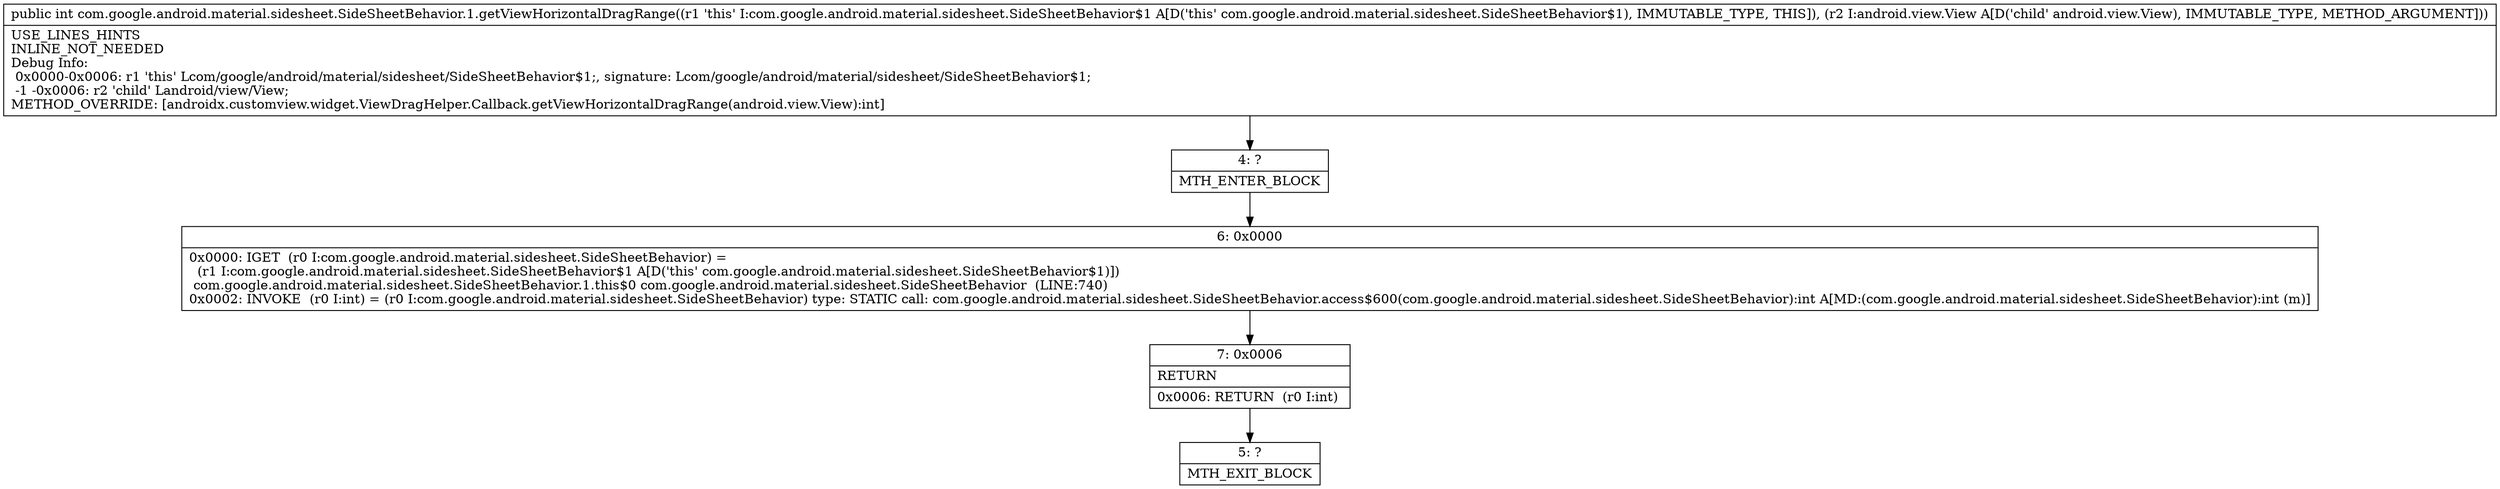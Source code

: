 digraph "CFG forcom.google.android.material.sidesheet.SideSheetBehavior.1.getViewHorizontalDragRange(Landroid\/view\/View;)I" {
Node_4 [shape=record,label="{4\:\ ?|MTH_ENTER_BLOCK\l}"];
Node_6 [shape=record,label="{6\:\ 0x0000|0x0000: IGET  (r0 I:com.google.android.material.sidesheet.SideSheetBehavior) = \l  (r1 I:com.google.android.material.sidesheet.SideSheetBehavior$1 A[D('this' com.google.android.material.sidesheet.SideSheetBehavior$1)])\l com.google.android.material.sidesheet.SideSheetBehavior.1.this$0 com.google.android.material.sidesheet.SideSheetBehavior  (LINE:740)\l0x0002: INVOKE  (r0 I:int) = (r0 I:com.google.android.material.sidesheet.SideSheetBehavior) type: STATIC call: com.google.android.material.sidesheet.SideSheetBehavior.access$600(com.google.android.material.sidesheet.SideSheetBehavior):int A[MD:(com.google.android.material.sidesheet.SideSheetBehavior):int (m)]\l}"];
Node_7 [shape=record,label="{7\:\ 0x0006|RETURN\l|0x0006: RETURN  (r0 I:int) \l}"];
Node_5 [shape=record,label="{5\:\ ?|MTH_EXIT_BLOCK\l}"];
MethodNode[shape=record,label="{public int com.google.android.material.sidesheet.SideSheetBehavior.1.getViewHorizontalDragRange((r1 'this' I:com.google.android.material.sidesheet.SideSheetBehavior$1 A[D('this' com.google.android.material.sidesheet.SideSheetBehavior$1), IMMUTABLE_TYPE, THIS]), (r2 I:android.view.View A[D('child' android.view.View), IMMUTABLE_TYPE, METHOD_ARGUMENT]))  | USE_LINES_HINTS\lINLINE_NOT_NEEDED\lDebug Info:\l  0x0000\-0x0006: r1 'this' Lcom\/google\/android\/material\/sidesheet\/SideSheetBehavior$1;, signature: Lcom\/google\/android\/material\/sidesheet\/SideSheetBehavior$1;\l  \-1 \-0x0006: r2 'child' Landroid\/view\/View;\lMETHOD_OVERRIDE: [androidx.customview.widget.ViewDragHelper.Callback.getViewHorizontalDragRange(android.view.View):int]\l}"];
MethodNode -> Node_4;Node_4 -> Node_6;
Node_6 -> Node_7;
Node_7 -> Node_5;
}

